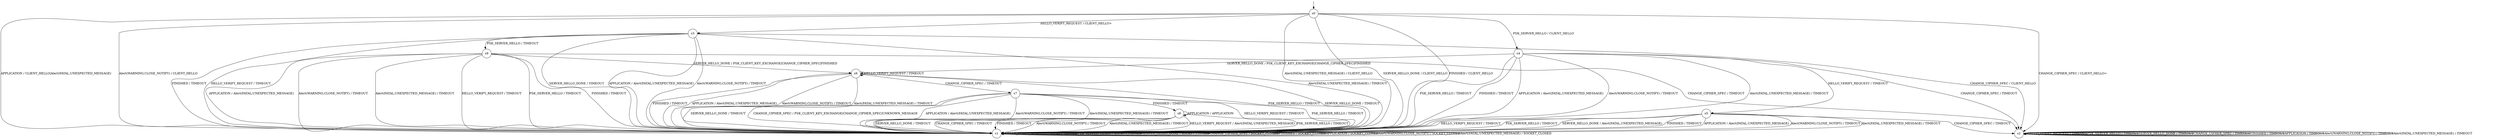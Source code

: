 digraph g {

	s0 [shape="circle" label="s0"];
	s1 [shape="circle" label="s1"];
	s2 [shape="circle" label="s2"];
	s3 [shape="circle" label="s3"];
	s4 [shape="circle" label="s4"];
	s5 [shape="circle" label="s5"];
	s6 [shape="circle" label="s6"];
	s7 [shape="circle" label="s7"];
	s8 [shape="circle" label="s8"];
	s9 [shape="circle" label="s9"];
	s0 -> s3 [label="HELLO_VERIFY_REQUEST / CLIENT_HELLO+"];
	s0 -> s4 [label="PSK_SERVER_HELLO / CLIENT_HELLO"];
	s0 -> s1 [label="SERVER_HELLO_DONE / CLIENT_HELLO"];
	s0 -> s2 [label="CHANGE_CIPHER_SPEC / CLIENT_HELLO+"];
	s0 -> s1 [label="FINISHED / CLIENT_HELLO"];
	s0 -> s1 [label="APPLICATION / CLIENT_HELLO|Alert(FATAL,UNEXPECTED_MESSAGE)"];
	s0 -> s1 [label="Alert(WARNING,CLOSE_NOTIFY) / CLIENT_HELLO"];
	s0 -> s1 [label="Alert(FATAL,UNEXPECTED_MESSAGE) / CLIENT_HELLO"];
	s1 -> s1 [label="HELLO_VERIFY_REQUEST / SOCKET_CLOSED"];
	s1 -> s1 [label="PSK_SERVER_HELLO / SOCKET_CLOSED"];
	s1 -> s1 [label="SERVER_HELLO_DONE / SOCKET_CLOSED"];
	s1 -> s1 [label="CHANGE_CIPHER_SPEC / SOCKET_CLOSED"];
	s1 -> s1 [label="FINISHED / SOCKET_CLOSED"];
	s1 -> s1 [label="APPLICATION / SOCKET_CLOSED"];
	s1 -> s1 [label="Alert(WARNING,CLOSE_NOTIFY) / SOCKET_CLOSED"];
	s1 -> s1 [label="Alert(FATAL,UNEXPECTED_MESSAGE) / SOCKET_CLOSED"];
	s2 -> s2 [label="HELLO_VERIFY_REQUEST / TIMEOUT"];
	s2 -> s2 [label="PSK_SERVER_HELLO / TIMEOUT"];
	s2 -> s2 [label="SERVER_HELLO_DONE / TIMEOUT"];
	s2 -> s2 [label="CHANGE_CIPHER_SPEC / TIMEOUT"];
	s2 -> s2 [label="FINISHED / TIMEOUT"];
	s2 -> s2 [label="APPLICATION / TIMEOUT"];
	s2 -> s2 [label="Alert(WARNING,CLOSE_NOTIFY) / TIMEOUT"];
	s2 -> s2 [label="Alert(FATAL,UNEXPECTED_MESSAGE) / TIMEOUT"];
	s3 -> s1 [label="HELLO_VERIFY_REQUEST / TIMEOUT"];
	s3 -> s9 [label="PSK_SERVER_HELLO / TIMEOUT"];
	s3 -> s1 [label="SERVER_HELLO_DONE / TIMEOUT"];
	s3 -> s2 [label="CHANGE_CIPHER_SPEC / CLIENT_HELLO"];
	s3 -> s1 [label="FINISHED / TIMEOUT"];
	s3 -> s1 [label="APPLICATION / Alert(FATAL,UNEXPECTED_MESSAGE)"];
	s3 -> s1 [label="Alert(WARNING,CLOSE_NOTIFY) / TIMEOUT"];
	s3 -> s1 [label="Alert(FATAL,UNEXPECTED_MESSAGE) / TIMEOUT"];
	s4 -> s5 [label="HELLO_VERIFY_REQUEST / TIMEOUT"];
	s4 -> s1 [label="PSK_SERVER_HELLO / TIMEOUT"];
	s4 -> s6 [label="SERVER_HELLO_DONE / PSK_CLIENT_KEY_EXCHANGE|CHANGE_CIPHER_SPEC|FINISHED"];
	s4 -> s2 [label="CHANGE_CIPHER_SPEC / TIMEOUT"];
	s4 -> s1 [label="FINISHED / TIMEOUT"];
	s4 -> s1 [label="APPLICATION / Alert(FATAL,UNEXPECTED_MESSAGE)"];
	s4 -> s1 [label="Alert(WARNING,CLOSE_NOTIFY) / TIMEOUT"];
	s4 -> s1 [label="Alert(FATAL,UNEXPECTED_MESSAGE) / TIMEOUT"];
	s5 -> s1 [label="HELLO_VERIFY_REQUEST / TIMEOUT"];
	s5 -> s1 [label="PSK_SERVER_HELLO / TIMEOUT"];
	s5 -> s1 [label="SERVER_HELLO_DONE / Alert(FATAL,UNEXPECTED_MESSAGE)"];
	s5 -> s2 [label="CHANGE_CIPHER_SPEC / TIMEOUT"];
	s5 -> s1 [label="FINISHED / TIMEOUT"];
	s5 -> s1 [label="APPLICATION / Alert(FATAL,UNEXPECTED_MESSAGE)"];
	s5 -> s1 [label="Alert(WARNING,CLOSE_NOTIFY) / TIMEOUT"];
	s5 -> s1 [label="Alert(FATAL,UNEXPECTED_MESSAGE) / TIMEOUT"];
	s6 -> s6 [label="HELLO_VERIFY_REQUEST / TIMEOUT"];
	s6 -> s1 [label="PSK_SERVER_HELLO / TIMEOUT"];
	s6 -> s1 [label="SERVER_HELLO_DONE / TIMEOUT"];
	s6 -> s7 [label="CHANGE_CIPHER_SPEC / TIMEOUT"];
	s6 -> s1 [label="FINISHED / TIMEOUT"];
	s6 -> s1 [label="APPLICATION / Alert(FATAL,UNEXPECTED_MESSAGE)"];
	s6 -> s1 [label="Alert(WARNING,CLOSE_NOTIFY) / TIMEOUT"];
	s6 -> s1 [label="Alert(FATAL,UNEXPECTED_MESSAGE) / TIMEOUT"];
	s7 -> s1 [label="HELLO_VERIFY_REQUEST / TIMEOUT"];
	s7 -> s1 [label="PSK_SERVER_HELLO / TIMEOUT"];
	s7 -> s1 [label="SERVER_HELLO_DONE / TIMEOUT"];
	s7 -> s1 [label="CHANGE_CIPHER_SPEC / PSK_CLIENT_KEY_EXCHANGE|CHANGE_CIPHER_SPEC|UNKNOWN_MESSAGE"];
	s7 -> s8 [label="FINISHED / TIMEOUT"];
	s7 -> s1 [label="APPLICATION / Alert(FATAL,UNEXPECTED_MESSAGE)"];
	s7 -> s1 [label="Alert(WARNING,CLOSE_NOTIFY) / TIMEOUT"];
	s7 -> s1 [label="Alert(FATAL,UNEXPECTED_MESSAGE) / TIMEOUT"];
	s8 -> s1 [label="HELLO_VERIFY_REQUEST / Alert(FATAL,UNEXPECTED_MESSAGE)"];
	s8 -> s1 [label="PSK_SERVER_HELLO / TIMEOUT"];
	s8 -> s1 [label="SERVER_HELLO_DONE / TIMEOUT"];
	s8 -> s1 [label="CHANGE_CIPHER_SPEC / TIMEOUT"];
	s8 -> s1 [label="FINISHED / TIMEOUT"];
	s8 -> s8 [label="APPLICATION / APPLICATION"];
	s8 -> s1 [label="Alert(WARNING,CLOSE_NOTIFY) / TIMEOUT"];
	s8 -> s1 [label="Alert(FATAL,UNEXPECTED_MESSAGE) / TIMEOUT"];
	s9 -> s1 [label="HELLO_VERIFY_REQUEST / TIMEOUT"];
	s9 -> s1 [label="PSK_SERVER_HELLO / TIMEOUT"];
	s9 -> s6 [label="SERVER_HELLO_DONE / PSK_CLIENT_KEY_EXCHANGE|CHANGE_CIPHER_SPEC|FINISHED"];
	s9 -> s2 [label="CHANGE_CIPHER_SPEC / TIMEOUT"];
	s9 -> s1 [label="FINISHED / TIMEOUT"];
	s9 -> s1 [label="APPLICATION / Alert(FATAL,UNEXPECTED_MESSAGE)"];
	s9 -> s1 [label="Alert(WARNING,CLOSE_NOTIFY) / TIMEOUT"];
	s9 -> s1 [label="Alert(FATAL,UNEXPECTED_MESSAGE) / TIMEOUT"];

__start0 [label="" shape="none" width="0" height="0"];
__start0 -> s0;

}
